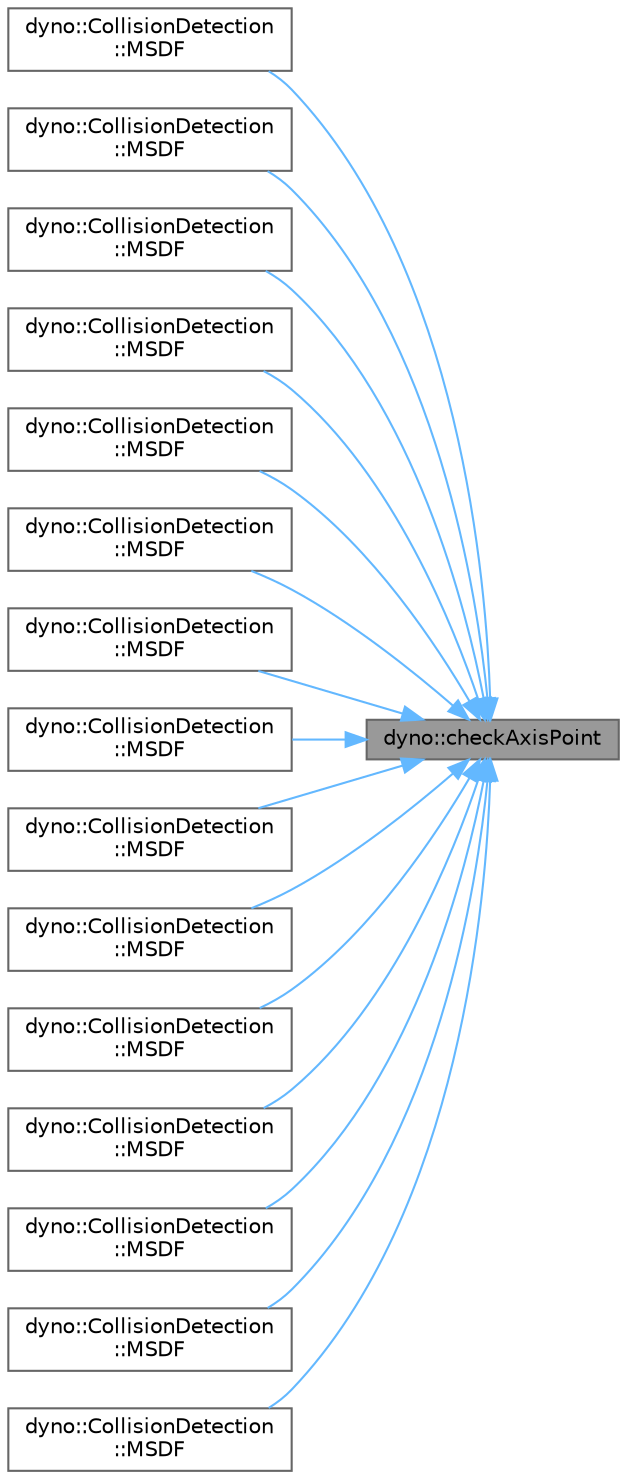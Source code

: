 digraph "dyno::checkAxisPoint"
{
 // LATEX_PDF_SIZE
  bgcolor="transparent";
  edge [fontname=Helvetica,fontsize=10,labelfontname=Helvetica,labelfontsize=10];
  node [fontname=Helvetica,fontsize=10,shape=box,height=0.2,width=0.4];
  rankdir="RL";
  Node1 [id="Node000001",label="dyno::checkAxisPoint",height=0.2,width=0.4,color="gray40", fillcolor="grey60", style="filled", fontcolor="black",tooltip=" "];
  Node1 -> Node2 [id="edge1_Node000001_Node000002",dir="back",color="steelblue1",style="solid",tooltip=" "];
  Node2 [id="Node000002",label="dyno::CollisionDetection\l::MSDF",height=0.2,width=0.4,color="grey40", fillcolor="white", style="filled",URL="$classdyno_1_1_collision_detection.html#aee247e8380b29c8e1e1634e30e4bcd11",tooltip=" "];
  Node1 -> Node3 [id="edge2_Node000001_Node000003",dir="back",color="steelblue1",style="solid",tooltip=" "];
  Node3 [id="Node000003",label="dyno::CollisionDetection\l::MSDF",height=0.2,width=0.4,color="grey40", fillcolor="white", style="filled",URL="$classdyno_1_1_collision_detection.html#a530a7d3bc155f8eb82b916107969fb14",tooltip=" "];
  Node1 -> Node4 [id="edge3_Node000001_Node000004",dir="back",color="steelblue1",style="solid",tooltip=" "];
  Node4 [id="Node000004",label="dyno::CollisionDetection\l::MSDF",height=0.2,width=0.4,color="grey40", fillcolor="white", style="filled",URL="$classdyno_1_1_collision_detection.html#a92d50339c650d9a675dd0cc2baf73597",tooltip=" "];
  Node1 -> Node5 [id="edge4_Node000001_Node000005",dir="back",color="steelblue1",style="solid",tooltip=" "];
  Node5 [id="Node000005",label="dyno::CollisionDetection\l::MSDF",height=0.2,width=0.4,color="grey40", fillcolor="white", style="filled",URL="$classdyno_1_1_collision_detection.html#a1819b8e6bc11fd64c0338af60cfd9ba2",tooltip=" "];
  Node1 -> Node6 [id="edge5_Node000001_Node000006",dir="back",color="steelblue1",style="solid",tooltip=" "];
  Node6 [id="Node000006",label="dyno::CollisionDetection\l::MSDF",height=0.2,width=0.4,color="grey40", fillcolor="white", style="filled",URL="$classdyno_1_1_collision_detection.html#aaa9d1772c5c3f61e5734f94bf7a218a5",tooltip=" "];
  Node1 -> Node7 [id="edge6_Node000001_Node000007",dir="back",color="steelblue1",style="solid",tooltip=" "];
  Node7 [id="Node000007",label="dyno::CollisionDetection\l::MSDF",height=0.2,width=0.4,color="grey40", fillcolor="white", style="filled",URL="$classdyno_1_1_collision_detection.html#a67a4ff282f4367797856b0abd7366ca9",tooltip=" "];
  Node1 -> Node8 [id="edge7_Node000001_Node000008",dir="back",color="steelblue1",style="solid",tooltip=" "];
  Node8 [id="Node000008",label="dyno::CollisionDetection\l::MSDF",height=0.2,width=0.4,color="grey40", fillcolor="white", style="filled",URL="$classdyno_1_1_collision_detection.html#a4e42222e1ccd967db4b0f038a6092189",tooltip=" "];
  Node1 -> Node9 [id="edge8_Node000001_Node000009",dir="back",color="steelblue1",style="solid",tooltip=" "];
  Node9 [id="Node000009",label="dyno::CollisionDetection\l::MSDF",height=0.2,width=0.4,color="grey40", fillcolor="white", style="filled",URL="$classdyno_1_1_collision_detection.html#a3362042f465cdb39d3335c2111f0b2c4",tooltip=" "];
  Node1 -> Node10 [id="edge9_Node000001_Node000010",dir="back",color="steelblue1",style="solid",tooltip=" "];
  Node10 [id="Node000010",label="dyno::CollisionDetection\l::MSDF",height=0.2,width=0.4,color="grey40", fillcolor="white", style="filled",URL="$classdyno_1_1_collision_detection.html#ae1c20c6defa188a668c892b3cb60cdb9",tooltip=" "];
  Node1 -> Node11 [id="edge10_Node000001_Node000011",dir="back",color="steelblue1",style="solid",tooltip=" "];
  Node11 [id="Node000011",label="dyno::CollisionDetection\l::MSDF",height=0.2,width=0.4,color="grey40", fillcolor="white", style="filled",URL="$classdyno_1_1_collision_detection.html#ac41f88ebf23c653502865cdc0286eb0a",tooltip=" "];
  Node1 -> Node12 [id="edge11_Node000001_Node000012",dir="back",color="steelblue1",style="solid",tooltip=" "];
  Node12 [id="Node000012",label="dyno::CollisionDetection\l::MSDF",height=0.2,width=0.4,color="grey40", fillcolor="white", style="filled",URL="$classdyno_1_1_collision_detection.html#ad9c7f111cdae45656066c5b71e1df466",tooltip=" "];
  Node1 -> Node13 [id="edge12_Node000001_Node000013",dir="back",color="steelblue1",style="solid",tooltip=" "];
  Node13 [id="Node000013",label="dyno::CollisionDetection\l::MSDF",height=0.2,width=0.4,color="grey40", fillcolor="white", style="filled",URL="$classdyno_1_1_collision_detection.html#a13cf908dfdfab6eec7f6fcde6547f378",tooltip=" "];
  Node1 -> Node14 [id="edge13_Node000001_Node000014",dir="back",color="steelblue1",style="solid",tooltip=" "];
  Node14 [id="Node000014",label="dyno::CollisionDetection\l::MSDF",height=0.2,width=0.4,color="grey40", fillcolor="white", style="filled",URL="$classdyno_1_1_collision_detection.html#a4c0bcfc7db5cdcbff1675fc0f92b59fa",tooltip=" "];
  Node1 -> Node15 [id="edge14_Node000001_Node000015",dir="back",color="steelblue1",style="solid",tooltip=" "];
  Node15 [id="Node000015",label="dyno::CollisionDetection\l::MSDF",height=0.2,width=0.4,color="grey40", fillcolor="white", style="filled",URL="$classdyno_1_1_collision_detection.html#aebb289644ee24c7bc243a36979ee5b68",tooltip=" "];
  Node1 -> Node16 [id="edge15_Node000001_Node000016",dir="back",color="steelblue1",style="solid",tooltip=" "];
  Node16 [id="Node000016",label="dyno::CollisionDetection\l::MSDF",height=0.2,width=0.4,color="grey40", fillcolor="white", style="filled",URL="$classdyno_1_1_collision_detection.html#a03d4f3039b5d3d22f09a3098403be404",tooltip=" "];
}
